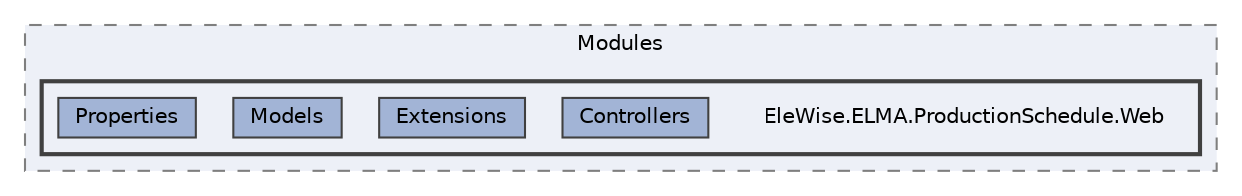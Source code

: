digraph "Web/Modules/EleWise.ELMA.ProductionSchedule.Web"
{
 // LATEX_PDF_SIZE
  bgcolor="transparent";
  edge [fontname=Helvetica,fontsize=10,labelfontname=Helvetica,labelfontsize=10];
  node [fontname=Helvetica,fontsize=10,shape=box,height=0.2,width=0.4];
  compound=true
  subgraph clusterdir_7ee4616d7792420b09aab8c4c7e23d47 {
    graph [ bgcolor="#edf0f7", pencolor="grey50", label="Modules", fontname=Helvetica,fontsize=10 style="filled,dashed", URL="dir_7ee4616d7792420b09aab8c4c7e23d47.html",tooltip=""]
  subgraph clusterdir_f7f76ec159dee12907a94fb317b6ac6c {
    graph [ bgcolor="#edf0f7", pencolor="grey25", label="", fontname=Helvetica,fontsize=10 style="filled,bold", URL="dir_f7f76ec159dee12907a94fb317b6ac6c.html",tooltip=""]
    dir_f7f76ec159dee12907a94fb317b6ac6c [shape=plaintext, label="EleWise.ELMA.ProductionSchedule.Web"];
  dir_c9cc53f127bbb00e9533d14e370ce856 [label="Controllers", fillcolor="#a2b4d6", color="grey25", style="filled", URL="dir_c9cc53f127bbb00e9533d14e370ce856.html",tooltip=""];
  dir_a980c623d788f873932053a2ba4fa76e [label="Extensions", fillcolor="#a2b4d6", color="grey25", style="filled", URL="dir_a980c623d788f873932053a2ba4fa76e.html",tooltip=""];
  dir_aab6f71c4a45c880080ac342718e3273 [label="Models", fillcolor="#a2b4d6", color="grey25", style="filled", URL="dir_aab6f71c4a45c880080ac342718e3273.html",tooltip=""];
  dir_dbd4bf8ae706a9423d1fd3d7ddfa01ba [label="Properties", fillcolor="#a2b4d6", color="grey25", style="filled", URL="dir_dbd4bf8ae706a9423d1fd3d7ddfa01ba.html",tooltip=""];
  }
  }
}
